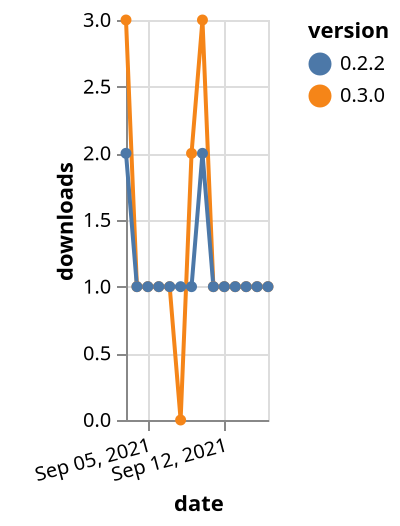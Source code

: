 {"$schema": "https://vega.github.io/schema/vega-lite/v5.json", "description": "A simple bar chart with embedded data.", "data": {"values": [{"date": "2021-09-03", "total": 48, "delta": 3, "version": "0.3.0"}, {"date": "2021-09-04", "total": 49, "delta": 1, "version": "0.3.0"}, {"date": "2021-09-05", "total": 50, "delta": 1, "version": "0.3.0"}, {"date": "2021-09-06", "total": 51, "delta": 1, "version": "0.3.0"}, {"date": "2021-09-07", "total": 52, "delta": 1, "version": "0.3.0"}, {"date": "2021-09-08", "total": 52, "delta": 0, "version": "0.3.0"}, {"date": "2021-09-09", "total": 54, "delta": 2, "version": "0.3.0"}, {"date": "2021-09-10", "total": 57, "delta": 3, "version": "0.3.0"}, {"date": "2021-09-11", "total": 58, "delta": 1, "version": "0.3.0"}, {"date": "2021-09-12", "total": 59, "delta": 1, "version": "0.3.0"}, {"date": "2021-09-13", "total": 60, "delta": 1, "version": "0.3.0"}, {"date": "2021-09-14", "total": 61, "delta": 1, "version": "0.3.0"}, {"date": "2021-09-15", "total": 62, "delta": 1, "version": "0.3.0"}, {"date": "2021-09-16", "total": 63, "delta": 1, "version": "0.3.0"}, {"date": "2021-09-03", "total": 120, "delta": 2, "version": "0.2.2"}, {"date": "2021-09-04", "total": 121, "delta": 1, "version": "0.2.2"}, {"date": "2021-09-05", "total": 122, "delta": 1, "version": "0.2.2"}, {"date": "2021-09-06", "total": 123, "delta": 1, "version": "0.2.2"}, {"date": "2021-09-07", "total": 124, "delta": 1, "version": "0.2.2"}, {"date": "2021-09-08", "total": 125, "delta": 1, "version": "0.2.2"}, {"date": "2021-09-09", "total": 126, "delta": 1, "version": "0.2.2"}, {"date": "2021-09-10", "total": 128, "delta": 2, "version": "0.2.2"}, {"date": "2021-09-11", "total": 129, "delta": 1, "version": "0.2.2"}, {"date": "2021-09-12", "total": 130, "delta": 1, "version": "0.2.2"}, {"date": "2021-09-13", "total": 131, "delta": 1, "version": "0.2.2"}, {"date": "2021-09-14", "total": 132, "delta": 1, "version": "0.2.2"}, {"date": "2021-09-15", "total": 133, "delta": 1, "version": "0.2.2"}, {"date": "2021-09-16", "total": 134, "delta": 1, "version": "0.2.2"}]}, "width": "container", "mark": {"type": "line", "point": {"filled": true}}, "encoding": {"x": {"field": "date", "type": "temporal", "timeUnit": "yearmonthdate", "title": "date", "axis": {"labelAngle": -15}}, "y": {"field": "delta", "type": "quantitative", "title": "downloads"}, "color": {"field": "version", "type": "nominal"}, "tooltip": {"field": "delta"}}}